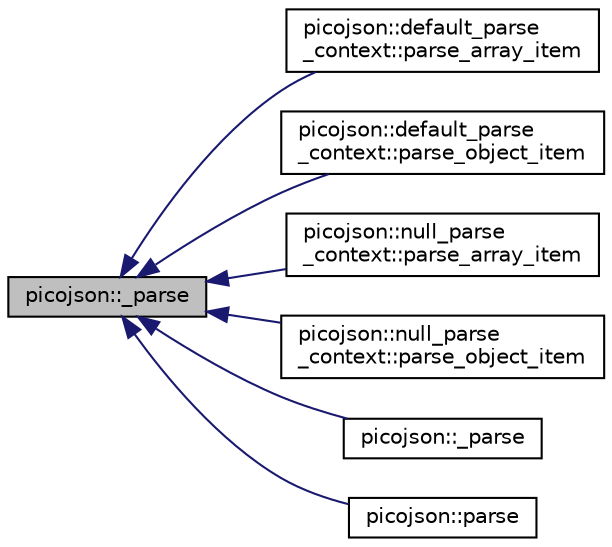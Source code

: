 digraph "picojson::_parse"
{
  edge [fontname="Helvetica",fontsize="10",labelfontname="Helvetica",labelfontsize="10"];
  node [fontname="Helvetica",fontsize="10",shape=record];
  rankdir="LR";
  Node11 [label="picojson::_parse",height=0.2,width=0.4,color="black", fillcolor="grey75", style="filled", fontcolor="black"];
  Node11 -> Node12 [dir="back",color="midnightblue",fontsize="10",style="solid",fontname="Helvetica"];
  Node12 [label="picojson::default_parse\l_context::parse_array_item",height=0.2,width=0.4,color="black", fillcolor="white", style="filled",URL="$classpicojson_1_1default__parse__context.html#a5f65224e655633b20c1f8c5967c153bb"];
  Node11 -> Node13 [dir="back",color="midnightblue",fontsize="10",style="solid",fontname="Helvetica"];
  Node13 [label="picojson::default_parse\l_context::parse_object_item",height=0.2,width=0.4,color="black", fillcolor="white", style="filled",URL="$classpicojson_1_1default__parse__context.html#adf71929b098e4f4b5c32222af149655a"];
  Node11 -> Node14 [dir="back",color="midnightblue",fontsize="10",style="solid",fontname="Helvetica"];
  Node14 [label="picojson::null_parse\l_context::parse_array_item",height=0.2,width=0.4,color="black", fillcolor="white", style="filled",URL="$classpicojson_1_1null__parse__context.html#a6623f92117dd6dc7bca60e9e9463a1a0"];
  Node11 -> Node15 [dir="back",color="midnightblue",fontsize="10",style="solid",fontname="Helvetica"];
  Node15 [label="picojson::null_parse\l_context::parse_object_item",height=0.2,width=0.4,color="black", fillcolor="white", style="filled",URL="$classpicojson_1_1null__parse__context.html#a97c4b81a984ea473fe56e09aed7b9ca6"];
  Node11 -> Node16 [dir="back",color="midnightblue",fontsize="10",style="solid",fontname="Helvetica"];
  Node16 [label="picojson::_parse",height=0.2,width=0.4,color="black", fillcolor="white", style="filled",URL="$namespacepicojson.html#a01c0a3f35d42282ba913375737c8e259"];
  Node11 -> Node17 [dir="back",color="midnightblue",fontsize="10",style="solid",fontname="Helvetica"];
  Node17 [label="picojson::parse",height=0.2,width=0.4,color="black", fillcolor="white", style="filled",URL="$namespacepicojson.html#a21621c03c9c8c83dcf5bc604d1cafdf6"];
}
